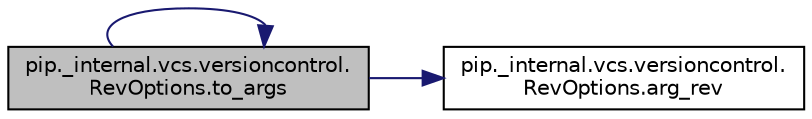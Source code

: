 digraph "pip._internal.vcs.versioncontrol.RevOptions.to_args"
{
 // LATEX_PDF_SIZE
  edge [fontname="Helvetica",fontsize="10",labelfontname="Helvetica",labelfontsize="10"];
  node [fontname="Helvetica",fontsize="10",shape=record];
  rankdir="LR";
  Node1 [label="pip._internal.vcs.versioncontrol.\lRevOptions.to_args",height=0.2,width=0.4,color="black", fillcolor="grey75", style="filled", fontcolor="black",tooltip=" "];
  Node1 -> Node2 [color="midnightblue",fontsize="10",style="solid",fontname="Helvetica"];
  Node2 [label="pip._internal.vcs.versioncontrol.\lRevOptions.arg_rev",height=0.2,width=0.4,color="black", fillcolor="white", style="filled",URL="$d7/dab/classpip_1_1__internal_1_1vcs_1_1versioncontrol_1_1_rev_options.html#a408b7810d56a99e56f5f44282d07d356",tooltip=" "];
  Node1 -> Node1 [color="midnightblue",fontsize="10",style="solid",fontname="Helvetica"];
}
